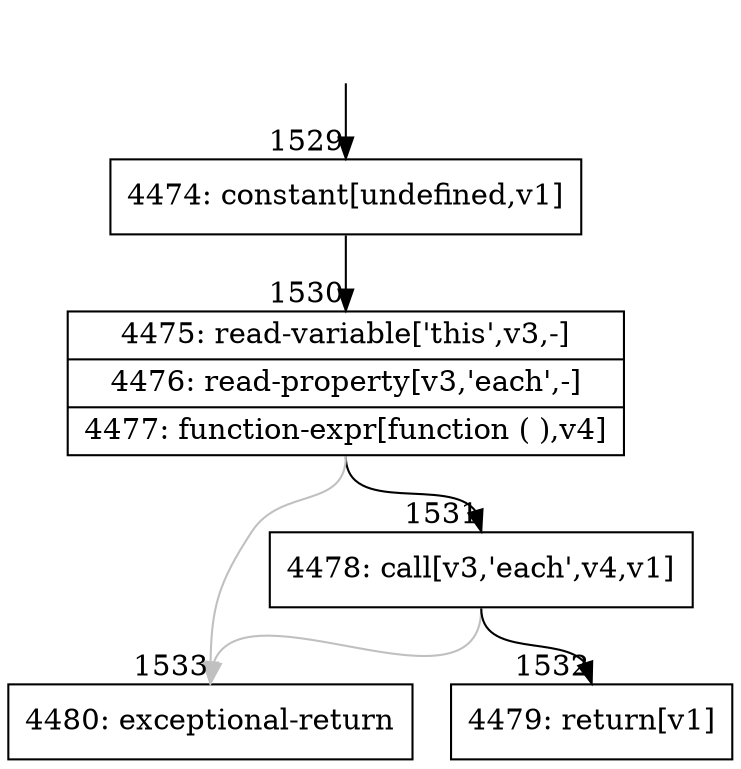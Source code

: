digraph {
rankdir="TD"
BB_entry104[shape=none,label=""];
BB_entry104 -> BB1529 [tailport=s, headport=n, headlabel="    1529"]
BB1529 [shape=record label="{4474: constant[undefined,v1]}" ] 
BB1529 -> BB1530 [tailport=s, headport=n, headlabel="      1530"]
BB1530 [shape=record label="{4475: read-variable['this',v3,-]|4476: read-property[v3,'each',-]|4477: function-expr[function ( ),v4]}" ] 
BB1530 -> BB1531 [tailport=s, headport=n, headlabel="      1531"]
BB1530 -> BB1533 [tailport=s, headport=n, color=gray, headlabel="      1533"]
BB1531 [shape=record label="{4478: call[v3,'each',v4,v1]}" ] 
BB1531 -> BB1532 [tailport=s, headport=n, headlabel="      1532"]
BB1531 -> BB1533 [tailport=s, headport=n, color=gray]
BB1532 [shape=record label="{4479: return[v1]}" ] 
BB1533 [shape=record label="{4480: exceptional-return}" ] 
}
